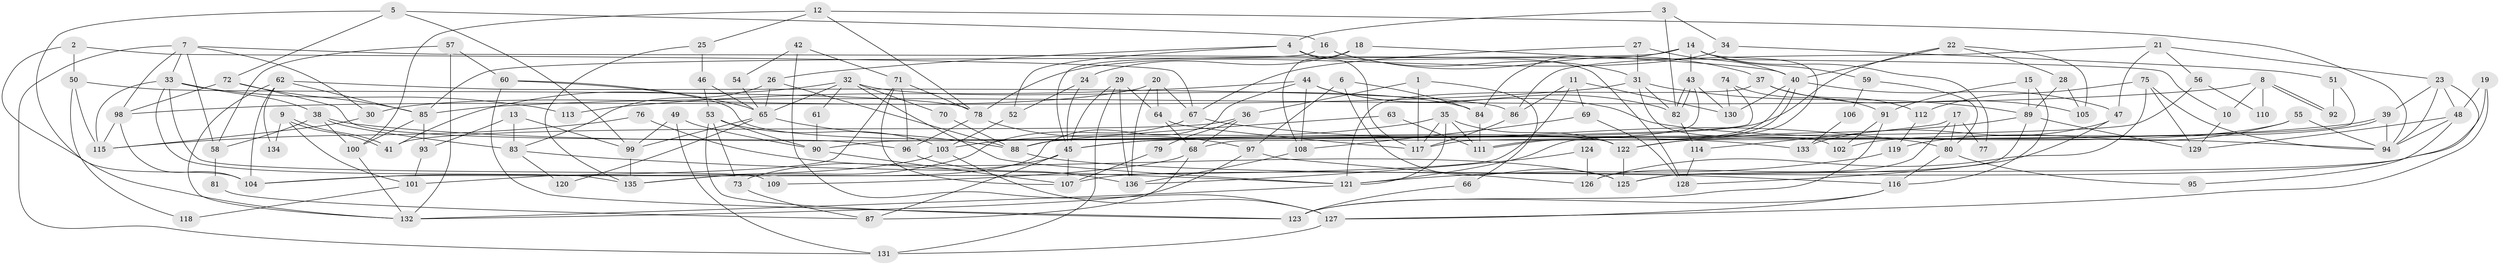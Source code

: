 // Generated by graph-tools (version 1.1) at 2025/02/03/09/25 03:02:00]
// undirected, 136 vertices, 272 edges
graph export_dot {
graph [start="1"]
  node [color=gray90,style=filled];
  1;
  2;
  3;
  4;
  5;
  6;
  7;
  8;
  9;
  10;
  11;
  12;
  13;
  14;
  15;
  16;
  17;
  18;
  19;
  20;
  21;
  22;
  23;
  24;
  25;
  26;
  27;
  28;
  29;
  30;
  31;
  32;
  33;
  34;
  35;
  36;
  37;
  38;
  39;
  40;
  41;
  42;
  43;
  44;
  45;
  46;
  47;
  48;
  49;
  50;
  51;
  52;
  53;
  54;
  55;
  56;
  57;
  58;
  59;
  60;
  61;
  62;
  63;
  64;
  65;
  66;
  67;
  68;
  69;
  70;
  71;
  72;
  73;
  74;
  75;
  76;
  77;
  78;
  79;
  80;
  81;
  82;
  83;
  84;
  85;
  86;
  87;
  88;
  89;
  90;
  91;
  92;
  93;
  94;
  95;
  96;
  97;
  98;
  99;
  100;
  101;
  102;
  103;
  104;
  105;
  106;
  107;
  108;
  109;
  110;
  111;
  112;
  113;
  114;
  115;
  116;
  117;
  118;
  119;
  120;
  121;
  122;
  123;
  124;
  125;
  126;
  127;
  128;
  129;
  130;
  131;
  132;
  133;
  134;
  135;
  136;
  1 -- 36;
  1 -- 117;
  1 -- 66;
  2 -- 67;
  2 -- 132;
  2 -- 50;
  3 -- 4;
  3 -- 82;
  3 -- 34;
  4 -- 26;
  4 -- 117;
  4 -- 52;
  4 -- 128;
  5 -- 16;
  5 -- 72;
  5 -- 99;
  5 -- 104;
  6 -- 84;
  6 -- 125;
  6 -- 97;
  7 -- 33;
  7 -- 98;
  7 -- 10;
  7 -- 30;
  7 -- 58;
  7 -- 131;
  8 -- 92;
  8 -- 92;
  8 -- 10;
  8 -- 85;
  8 -- 110;
  9 -- 101;
  9 -- 41;
  9 -- 41;
  9 -- 134;
  10 -- 129;
  11 -- 69;
  11 -- 104;
  11 -- 86;
  11 -- 130;
  12 -- 78;
  12 -- 100;
  12 -- 25;
  12 -- 94;
  13 -- 99;
  13 -- 83;
  13 -- 93;
  14 -- 85;
  14 -- 43;
  14 -- 59;
  14 -- 77;
  14 -- 84;
  14 -- 121;
  15 -- 116;
  15 -- 89;
  15 -- 91;
  16 -- 45;
  16 -- 31;
  16 -- 37;
  17 -- 114;
  17 -- 126;
  17 -- 77;
  17 -- 80;
  18 -- 108;
  18 -- 40;
  18 -- 24;
  19 -- 48;
  19 -- 107;
  19 -- 127;
  20 -- 30;
  20 -- 67;
  20 -- 64;
  20 -- 136;
  21 -- 86;
  21 -- 23;
  21 -- 47;
  21 -- 56;
  22 -- 105;
  22 -- 40;
  22 -- 28;
  22 -- 45;
  23 -- 125;
  23 -- 39;
  23 -- 48;
  23 -- 94;
  24 -- 52;
  24 -- 45;
  25 -- 46;
  25 -- 135;
  26 -- 88;
  26 -- 65;
  26 -- 83;
  27 -- 40;
  27 -- 31;
  27 -- 67;
  28 -- 89;
  28 -- 105;
  29 -- 131;
  29 -- 45;
  29 -- 64;
  29 -- 136;
  30 -- 115;
  31 -- 82;
  31 -- 102;
  31 -- 89;
  31 -- 98;
  32 -- 84;
  32 -- 121;
  32 -- 41;
  32 -- 61;
  32 -- 65;
  32 -- 70;
  33 -- 115;
  33 -- 38;
  33 -- 109;
  33 -- 113;
  33 -- 135;
  34 -- 78;
  34 -- 51;
  35 -- 122;
  35 -- 117;
  35 -- 103;
  35 -- 111;
  35 -- 121;
  36 -- 41;
  36 -- 68;
  36 -- 79;
  37 -- 121;
  37 -- 105;
  37 -- 112;
  38 -- 83;
  38 -- 100;
  38 -- 58;
  38 -- 133;
  39 -- 45;
  39 -- 94;
  39 -- 102;
  40 -- 111;
  40 -- 111;
  40 -- 130;
  40 -- 47;
  42 -- 127;
  42 -- 71;
  42 -- 54;
  43 -- 117;
  43 -- 82;
  43 -- 82;
  43 -- 130;
  44 -- 135;
  44 -- 94;
  44 -- 82;
  44 -- 108;
  44 -- 113;
  45 -- 73;
  45 -- 87;
  45 -- 107;
  46 -- 53;
  46 -- 65;
  47 -- 128;
  47 -- 133;
  48 -- 94;
  48 -- 95;
  48 -- 129;
  49 -- 99;
  49 -- 131;
  49 -- 90;
  50 -- 78;
  50 -- 115;
  50 -- 118;
  51 -- 68;
  51 -- 92;
  52 -- 103;
  53 -- 103;
  53 -- 123;
  53 -- 73;
  53 -- 90;
  54 -- 65;
  55 -- 122;
  55 -- 94;
  55 -- 119;
  56 -- 88;
  56 -- 110;
  57 -- 58;
  57 -- 60;
  57 -- 132;
  58 -- 81;
  59 -- 80;
  59 -- 106;
  60 -- 65;
  60 -- 123;
  60 -- 122;
  61 -- 90;
  62 -- 132;
  62 -- 85;
  62 -- 86;
  62 -- 104;
  62 -- 134;
  63 -- 88;
  63 -- 111;
  64 -- 68;
  64 -- 117;
  65 -- 99;
  65 -- 88;
  65 -- 120;
  66 -- 123;
  67 -- 135;
  67 -- 80;
  68 -- 87;
  68 -- 109;
  69 -- 128;
  69 -- 108;
  70 -- 88;
  71 -- 107;
  71 -- 78;
  71 -- 96;
  71 -- 101;
  72 -- 98;
  72 -- 96;
  72 -- 85;
  73 -- 87;
  74 -- 90;
  74 -- 130;
  74 -- 91;
  75 -- 94;
  75 -- 112;
  75 -- 126;
  75 -- 129;
  76 -- 125;
  76 -- 115;
  78 -- 97;
  78 -- 96;
  79 -- 107;
  80 -- 95;
  80 -- 116;
  81 -- 87;
  82 -- 114;
  83 -- 121;
  83 -- 120;
  84 -- 111;
  85 -- 93;
  85 -- 100;
  86 -- 117;
  88 -- 116;
  89 -- 129;
  89 -- 122;
  89 -- 125;
  90 -- 107;
  91 -- 102;
  91 -- 123;
  93 -- 101;
  96 -- 136;
  97 -- 132;
  97 -- 126;
  98 -- 104;
  98 -- 115;
  99 -- 135;
  100 -- 132;
  101 -- 118;
  103 -- 104;
  103 -- 127;
  106 -- 133;
  108 -- 136;
  112 -- 119;
  114 -- 128;
  116 -- 127;
  116 -- 123;
  119 -- 121;
  121 -- 132;
  122 -- 125;
  124 -- 136;
  124 -- 126;
  127 -- 131;
}
